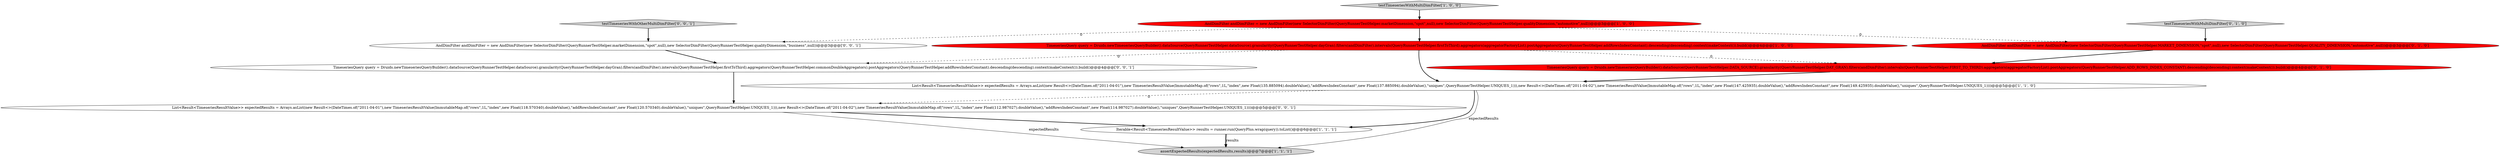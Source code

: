 digraph {
3 [style = filled, label = "AndDimFilter andDimFilter = new AndDimFilter(new SelectorDimFilter(QueryRunnerTestHelper.marketDimension,\"spot\",null),new SelectorDimFilter(QueryRunnerTestHelper.qualityDimension,\"automotive\",null))@@@3@@@['1', '0', '0']", fillcolor = red, shape = ellipse image = "AAA1AAABBB1BBB"];
7 [style = filled, label = "TimeseriesQuery query = Druids.newTimeseriesQueryBuilder().dataSource(QueryRunnerTestHelper.DATA_SOURCE).granularity(QueryRunnerTestHelper.DAY_GRAN).filters(andDimFilter).intervals(QueryRunnerTestHelper.FIRST_TO_THIRD).aggregators(aggregatorFactoryList).postAggregators(QueryRunnerTestHelper.ADD_ROWS_INDEX_CONSTANT).descending(descending).context(makeContext()).build()@@@4@@@['0', '1', '0']", fillcolor = red, shape = ellipse image = "AAA1AAABBB2BBB"];
12 [style = filled, label = "TimeseriesQuery query = Druids.newTimeseriesQueryBuilder().dataSource(QueryRunnerTestHelper.dataSource).granularity(QueryRunnerTestHelper.dayGran).filters(andDimFilter).intervals(QueryRunnerTestHelper.firstToThird).aggregators(QueryRunnerTestHelper.commonDoubleAggregators).postAggregators(QueryRunnerTestHelper.addRowsIndexConstant).descending(descending).context(makeContext()).build()@@@4@@@['0', '0', '1']", fillcolor = white, shape = ellipse image = "AAA0AAABBB3BBB"];
8 [style = filled, label = "AndDimFilter andDimFilter = new AndDimFilter(new SelectorDimFilter(QueryRunnerTestHelper.MARKET_DIMENSION,\"spot\",null),new SelectorDimFilter(QueryRunnerTestHelper.QUALITY_DIMENSION,\"automotive\",null))@@@3@@@['0', '1', '0']", fillcolor = red, shape = ellipse image = "AAA1AAABBB2BBB"];
4 [style = filled, label = "Iterable<Result<TimeseriesResultValue>> results = runner.run(QueryPlus.wrap(query)).toList()@@@6@@@['1', '1', '1']", fillcolor = white, shape = ellipse image = "AAA0AAABBB1BBB"];
11 [style = filled, label = "List<Result<TimeseriesResultValue>> expectedResults = Arrays.asList(new Result<>(DateTimes.of(\"2011-04-01\"),new TimeseriesResultValue(ImmutableMap.of(\"rows\",1L,\"index\",new Float(118.570340).doubleValue(),\"addRowsIndexConstant\",new Float(120.570340).doubleValue(),\"uniques\",QueryRunnerTestHelper.UNIQUES_1))),new Result<>(DateTimes.of(\"2011-04-02\"),new TimeseriesResultValue(ImmutableMap.of(\"rows\",1L,\"index\",new Float(112.987027).doubleValue(),\"addRowsIndexConstant\",new Float(114.987027).doubleValue(),\"uniques\",QueryRunnerTestHelper.UNIQUES_1))))@@@5@@@['0', '0', '1']", fillcolor = white, shape = ellipse image = "AAA0AAABBB3BBB"];
1 [style = filled, label = "TimeseriesQuery query = Druids.newTimeseriesQueryBuilder().dataSource(QueryRunnerTestHelper.dataSource).granularity(QueryRunnerTestHelper.dayGran).filters(andDimFilter).intervals(QueryRunnerTestHelper.firstToThird).aggregators(aggregatorFactoryList).postAggregators(QueryRunnerTestHelper.addRowsIndexConstant).descending(descending).context(makeContext()).build()@@@4@@@['1', '0', '0']", fillcolor = red, shape = ellipse image = "AAA1AAABBB1BBB"];
0 [style = filled, label = "testTimeseriesWithMultiDimFilter['1', '0', '0']", fillcolor = lightgray, shape = diamond image = "AAA0AAABBB1BBB"];
5 [style = filled, label = "assertExpectedResults(expectedResults,results)@@@7@@@['1', '1', '1']", fillcolor = lightgray, shape = ellipse image = "AAA0AAABBB1BBB"];
9 [style = filled, label = "AndDimFilter andDimFilter = new AndDimFilter(new SelectorDimFilter(QueryRunnerTestHelper.marketDimension,\"spot\",null),new SelectorDimFilter(QueryRunnerTestHelper.qualityDimension,\"business\",null))@@@3@@@['0', '0', '1']", fillcolor = white, shape = ellipse image = "AAA0AAABBB3BBB"];
6 [style = filled, label = "testTimeseriesWithMultiDimFilter['0', '1', '0']", fillcolor = lightgray, shape = diamond image = "AAA0AAABBB2BBB"];
10 [style = filled, label = "testTimeseriesWithOtherMultiDimFilter['0', '0', '1']", fillcolor = lightgray, shape = diamond image = "AAA0AAABBB3BBB"];
2 [style = filled, label = "List<Result<TimeseriesResultValue>> expectedResults = Arrays.asList(new Result<>(DateTimes.of(\"2011-04-01\"),new TimeseriesResultValue(ImmutableMap.of(\"rows\",1L,\"index\",new Float(135.885094).doubleValue(),\"addRowsIndexConstant\",new Float(137.885094).doubleValue(),\"uniques\",QueryRunnerTestHelper.UNIQUES_1))),new Result<>(DateTimes.of(\"2011-04-02\"),new TimeseriesResultValue(ImmutableMap.of(\"rows\",1L,\"index\",new Float(147.425935).doubleValue(),\"addRowsIndexConstant\",new Float(149.425935).doubleValue(),\"uniques\",QueryRunnerTestHelper.UNIQUES_1))))@@@5@@@['1', '1', '0']", fillcolor = white, shape = ellipse image = "AAA0AAABBB1BBB"];
0->3 [style = bold, label=""];
6->8 [style = bold, label=""];
2->5 [style = solid, label="expectedResults"];
11->5 [style = solid, label="expectedResults"];
3->8 [style = dashed, label="0"];
1->12 [style = dashed, label="0"];
1->2 [style = bold, label=""];
10->9 [style = bold, label=""];
9->12 [style = bold, label=""];
2->11 [style = dashed, label="0"];
4->5 [style = solid, label="results"];
1->7 [style = dashed, label="0"];
3->1 [style = bold, label=""];
3->9 [style = dashed, label="0"];
2->4 [style = bold, label=""];
4->5 [style = bold, label=""];
7->2 [style = bold, label=""];
8->7 [style = bold, label=""];
11->4 [style = bold, label=""];
12->11 [style = bold, label=""];
}
